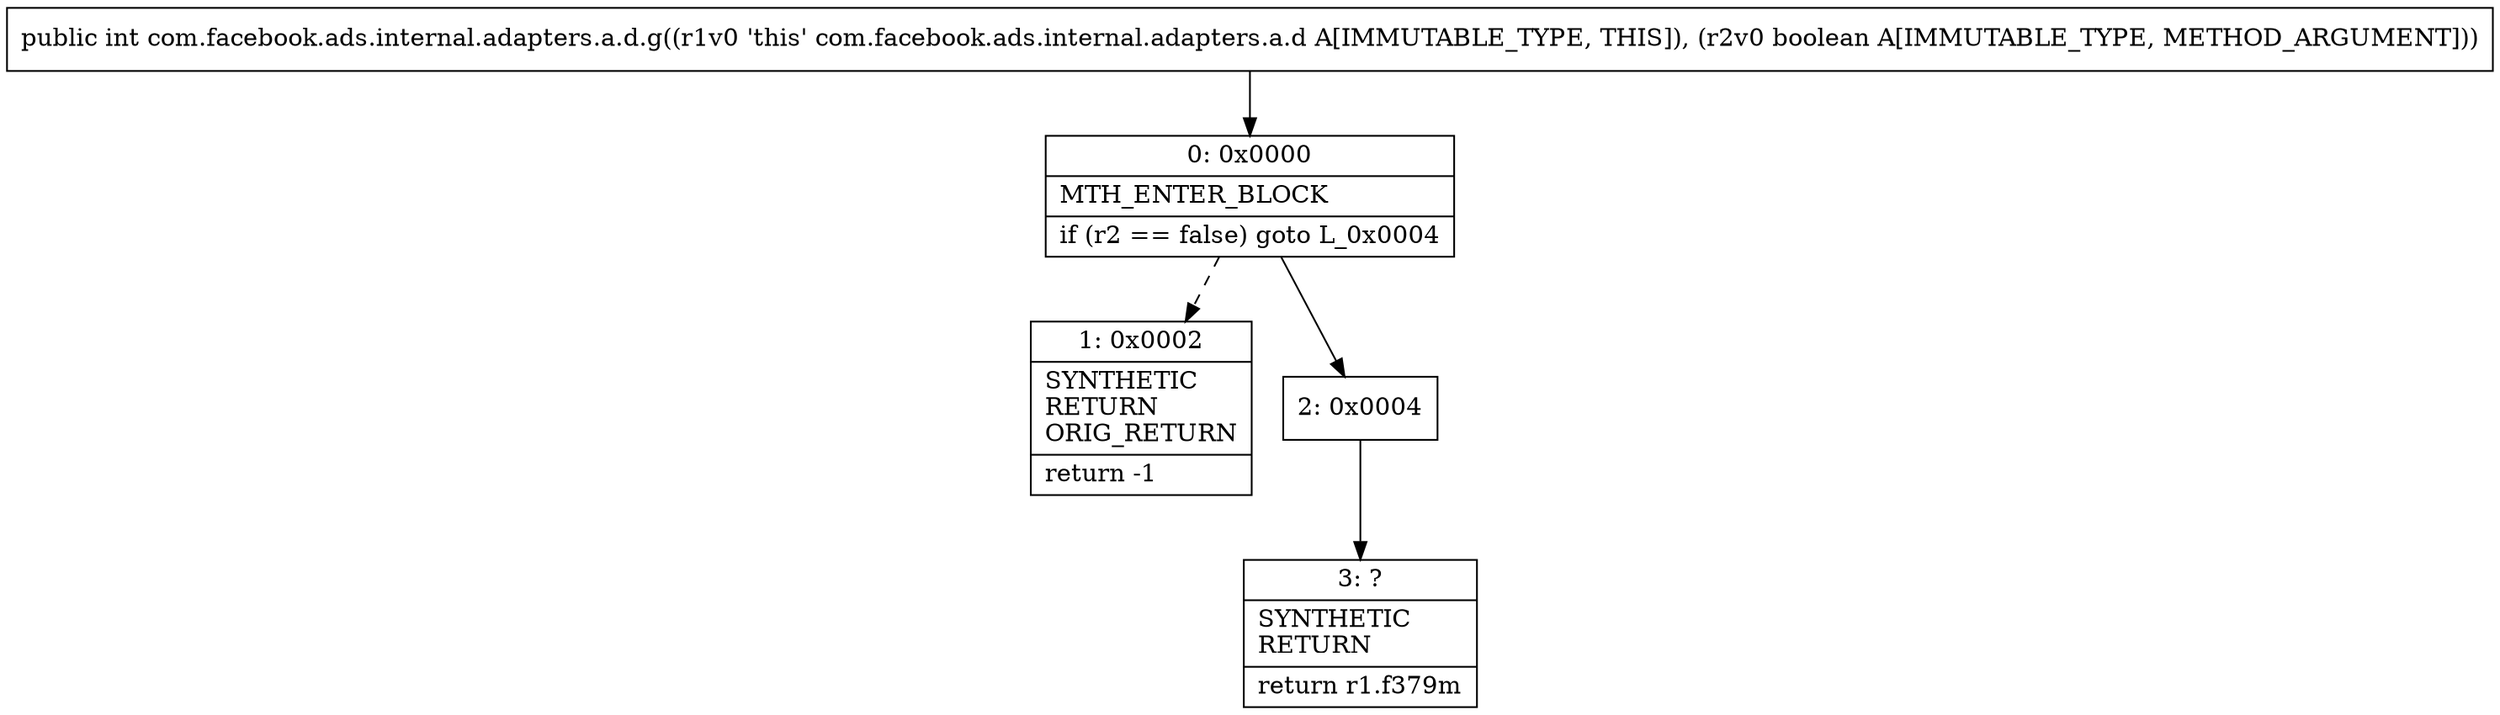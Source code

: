 digraph "CFG forcom.facebook.ads.internal.adapters.a.d.g(Z)I" {
Node_0 [shape=record,label="{0\:\ 0x0000|MTH_ENTER_BLOCK\l|if (r2 == false) goto L_0x0004\l}"];
Node_1 [shape=record,label="{1\:\ 0x0002|SYNTHETIC\lRETURN\lORIG_RETURN\l|return \-1\l}"];
Node_2 [shape=record,label="{2\:\ 0x0004}"];
Node_3 [shape=record,label="{3\:\ ?|SYNTHETIC\lRETURN\l|return r1.f379m\l}"];
MethodNode[shape=record,label="{public int com.facebook.ads.internal.adapters.a.d.g((r1v0 'this' com.facebook.ads.internal.adapters.a.d A[IMMUTABLE_TYPE, THIS]), (r2v0 boolean A[IMMUTABLE_TYPE, METHOD_ARGUMENT])) }"];
MethodNode -> Node_0;
Node_0 -> Node_1[style=dashed];
Node_0 -> Node_2;
Node_2 -> Node_3;
}

